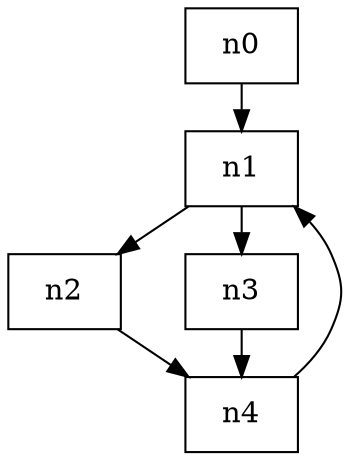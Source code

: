 digraph reducible {
graph [ranksep="0.325", nodesep="0.425"];
node[shape=rectangle];

 n0 -> n1 -> n2 -> n4;
 n1 -> n3 -> n4;
 n4 -> n1;

}

